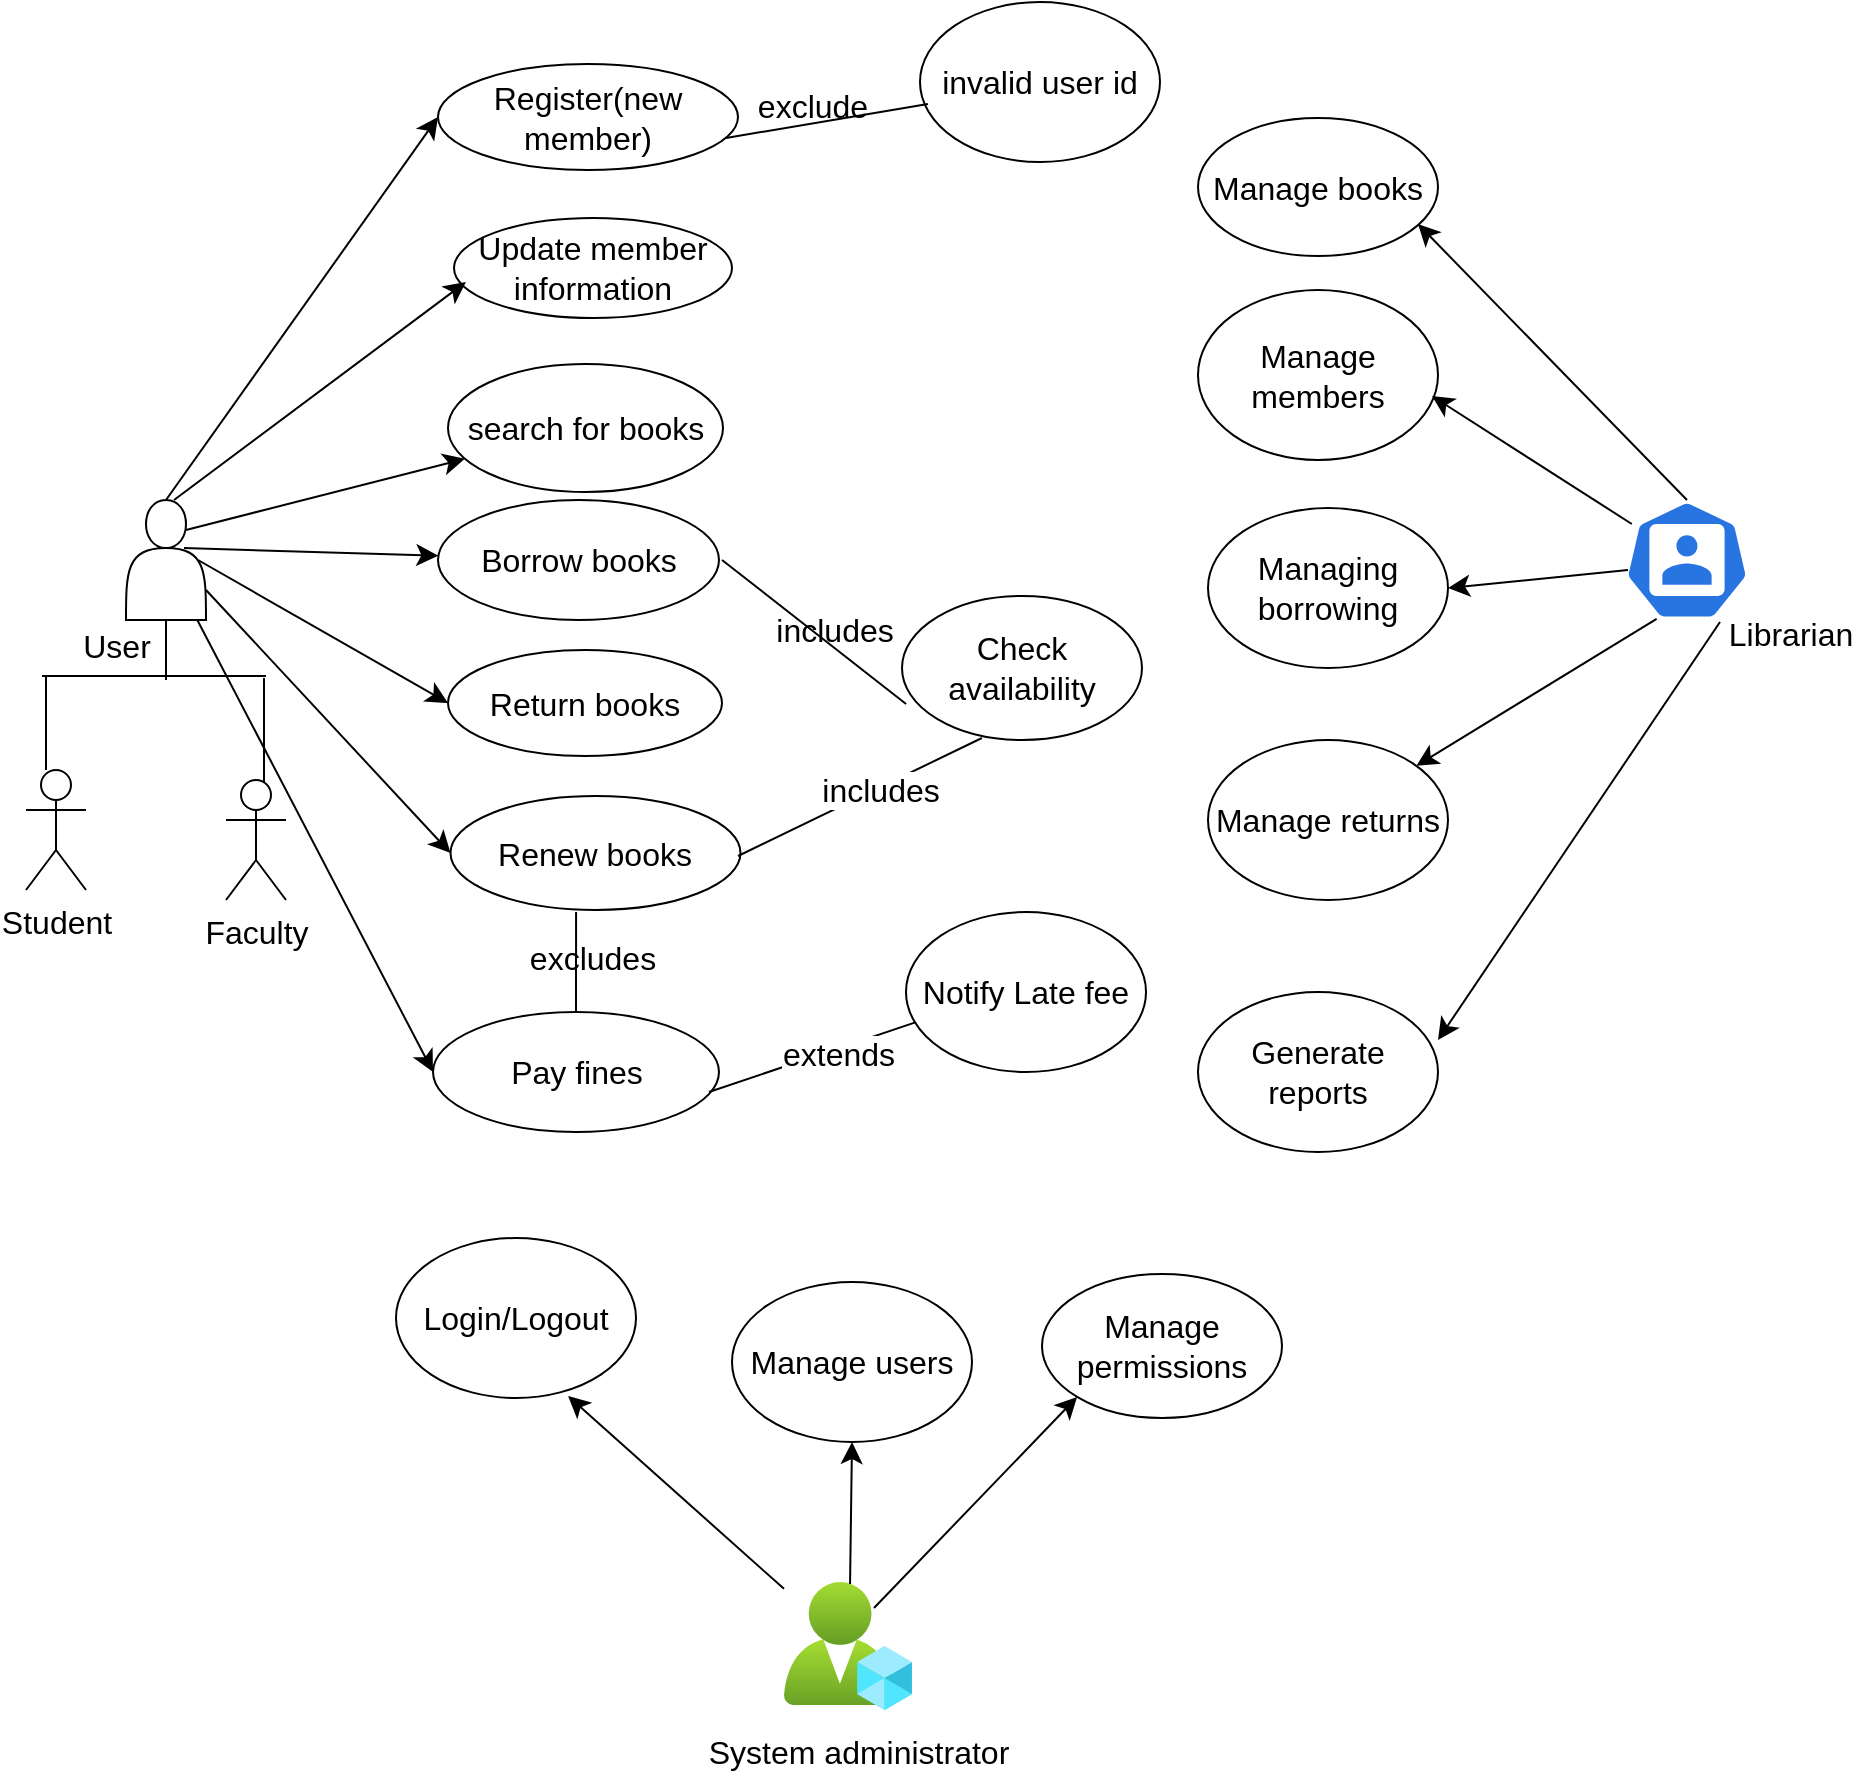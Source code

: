 <mxfile version="21.3.0" type="device">
  <diagram name="Page-1" id="qL9ipYWALyD0vf-naz3a">
    <mxGraphModel dx="2080" dy="902" grid="0" gridSize="10" guides="1" tooltips="1" connect="1" arrows="1" fold="1" page="0" pageScale="1" pageWidth="850" pageHeight="1100" math="0" shadow="0">
      <root>
        <mxCell id="0" />
        <mxCell id="1" parent="0" />
        <mxCell id="krYbnd5S0f_VIoZWMm4v-1" value="" style="shape=actor;whiteSpace=wrap;html=1;fontSize=16;" vertex="1" parent="1">
          <mxGeometry x="-776" y="38" width="40" height="60" as="geometry" />
        </mxCell>
        <mxCell id="krYbnd5S0f_VIoZWMm4v-2" value="Student" style="shape=umlActor;verticalLabelPosition=bottom;verticalAlign=top;html=1;outlineConnect=0;fontSize=16;" vertex="1" parent="1">
          <mxGeometry x="-826" y="173" width="30" height="60" as="geometry" />
        </mxCell>
        <mxCell id="krYbnd5S0f_VIoZWMm4v-3" value="Faculty" style="shape=umlActor;verticalLabelPosition=bottom;verticalAlign=top;html=1;outlineConnect=0;fontSize=16;" vertex="1" parent="1">
          <mxGeometry x="-726" y="178" width="30" height="60" as="geometry" />
        </mxCell>
        <mxCell id="krYbnd5S0f_VIoZWMm4v-6" value="Register(new member)" style="ellipse;whiteSpace=wrap;html=1;fontSize=16;" vertex="1" parent="1">
          <mxGeometry x="-620" y="-180" width="150" height="53" as="geometry" />
        </mxCell>
        <mxCell id="krYbnd5S0f_VIoZWMm4v-7" value="Update member information" style="ellipse;whiteSpace=wrap;html=1;fontSize=16;" vertex="1" parent="1">
          <mxGeometry x="-612" y="-103" width="139" height="50" as="geometry" />
        </mxCell>
        <mxCell id="krYbnd5S0f_VIoZWMm4v-8" value="Borrow books" style="ellipse;whiteSpace=wrap;html=1;fontSize=16;" vertex="1" parent="1">
          <mxGeometry x="-620" y="38" width="140.5" height="60" as="geometry" />
        </mxCell>
        <mxCell id="krYbnd5S0f_VIoZWMm4v-26" style="edgeStyle=none;curved=1;rounded=0;orthogonalLoop=1;jettySize=auto;html=1;fontSize=12;startSize=8;endSize=8;" edge="1" parent="1" source="krYbnd5S0f_VIoZWMm4v-9">
          <mxGeometry relative="1" as="geometry">
            <mxPoint x="-614" y="6" as="targetPoint" />
          </mxGeometry>
        </mxCell>
        <mxCell id="krYbnd5S0f_VIoZWMm4v-9" value="search for books" style="ellipse;whiteSpace=wrap;html=1;fontSize=16;" vertex="1" parent="1">
          <mxGeometry x="-615" y="-30" width="137.5" height="64" as="geometry" />
        </mxCell>
        <mxCell id="krYbnd5S0f_VIoZWMm4v-11" value="Return books" style="ellipse;whiteSpace=wrap;html=1;fontSize=16;" vertex="1" parent="1">
          <mxGeometry x="-615" y="113" width="137" height="53" as="geometry" />
        </mxCell>
        <mxCell id="krYbnd5S0f_VIoZWMm4v-12" value="Renew books" style="ellipse;whiteSpace=wrap;html=1;fontSize=16;" vertex="1" parent="1">
          <mxGeometry x="-613.75" y="186" width="145" height="57" as="geometry" />
        </mxCell>
        <mxCell id="krYbnd5S0f_VIoZWMm4v-13" value="Pay fines" style="ellipse;whiteSpace=wrap;html=1;fontSize=16;" vertex="1" parent="1">
          <mxGeometry x="-622.5" y="294" width="143" height="60" as="geometry" />
        </mxCell>
        <mxCell id="krYbnd5S0f_VIoZWMm4v-15" value="" style="sketch=0;html=1;dashed=0;whitespace=wrap;fillColor=#2875E2;strokeColor=#ffffff;points=[[0.005,0.63,0],[0.1,0.2,0],[0.9,0.2,0],[0.5,0,0],[0.995,0.63,0],[0.72,0.99,0],[0.5,1,0],[0.28,0.99,0]];verticalLabelPosition=bottom;align=center;verticalAlign=top;shape=mxgraph.kubernetes.icon;prIcon=user;fontSize=16;" vertex="1" parent="1">
          <mxGeometry x="-30" y="38" width="69" height="60" as="geometry" />
        </mxCell>
        <mxCell id="krYbnd5S0f_VIoZWMm4v-17" value="Manage books" style="ellipse;whiteSpace=wrap;html=1;fontSize=16;" vertex="1" parent="1">
          <mxGeometry x="-240" y="-153" width="120" height="69" as="geometry" />
        </mxCell>
        <mxCell id="krYbnd5S0f_VIoZWMm4v-18" value="Managing borrowing" style="ellipse;whiteSpace=wrap;html=1;fontSize=16;" vertex="1" parent="1">
          <mxGeometry x="-235" y="42" width="120" height="80" as="geometry" />
        </mxCell>
        <mxCell id="krYbnd5S0f_VIoZWMm4v-19" value="Manage returns" style="ellipse;whiteSpace=wrap;html=1;fontSize=16;" vertex="1" parent="1">
          <mxGeometry x="-235" y="158" width="120" height="80" as="geometry" />
        </mxCell>
        <mxCell id="krYbnd5S0f_VIoZWMm4v-20" value="Generate reports" style="ellipse;whiteSpace=wrap;html=1;fontSize=16;" vertex="1" parent="1">
          <mxGeometry x="-240" y="284" width="120" height="80" as="geometry" />
        </mxCell>
        <mxCell id="krYbnd5S0f_VIoZWMm4v-21" value="Manage members" style="ellipse;whiteSpace=wrap;html=1;fontSize=16;" vertex="1" parent="1">
          <mxGeometry x="-240" y="-67" width="120" height="85" as="geometry" />
        </mxCell>
        <mxCell id="krYbnd5S0f_VIoZWMm4v-22" value="" style="image;aspect=fixed;html=1;points=[];align=center;fontSize=12;image=img/lib/azure2/intune/Azure_AD_Roles_and_Administrators.svg;" vertex="1" parent="1">
          <mxGeometry x="-447" y="579" width="64" height="64" as="geometry" />
        </mxCell>
        <mxCell id="krYbnd5S0f_VIoZWMm4v-23" value="Login/Logout" style="ellipse;whiteSpace=wrap;html=1;fontSize=16;" vertex="1" parent="1">
          <mxGeometry x="-641" y="407" width="120" height="80" as="geometry" />
        </mxCell>
        <mxCell id="krYbnd5S0f_VIoZWMm4v-24" value="Manage users" style="ellipse;whiteSpace=wrap;html=1;fontSize=16;" vertex="1" parent="1">
          <mxGeometry x="-473" y="429" width="120" height="80" as="geometry" />
        </mxCell>
        <mxCell id="krYbnd5S0f_VIoZWMm4v-25" value="Manage permissions" style="ellipse;whiteSpace=wrap;html=1;fontSize=16;" vertex="1" parent="1">
          <mxGeometry x="-318" y="425" width="120" height="72" as="geometry" />
        </mxCell>
        <mxCell id="krYbnd5S0f_VIoZWMm4v-28" value="" style="endArrow=none;html=1;rounded=0;fontSize=12;startSize=8;endSize=8;curved=1;" edge="1" parent="1">
          <mxGeometry width="50" height="50" relative="1" as="geometry">
            <mxPoint x="-818" y="126" as="sourcePoint" />
            <mxPoint x="-706" y="126" as="targetPoint" />
          </mxGeometry>
        </mxCell>
        <mxCell id="krYbnd5S0f_VIoZWMm4v-29" value="" style="endArrow=none;html=1;rounded=0;fontSize=12;startSize=8;endSize=8;curved=1;entryX=0.5;entryY=1;entryDx=0;entryDy=0;" edge="1" parent="1" target="krYbnd5S0f_VIoZWMm4v-1">
          <mxGeometry width="50" height="50" relative="1" as="geometry">
            <mxPoint x="-756" y="128" as="sourcePoint" />
            <mxPoint x="-718" y="78" as="targetPoint" />
          </mxGeometry>
        </mxCell>
        <mxCell id="krYbnd5S0f_VIoZWMm4v-30" value="" style="endArrow=none;html=1;rounded=0;fontSize=12;startSize=8;endSize=8;curved=1;exitX=0.333;exitY=0;exitDx=0;exitDy=0;exitPerimeter=0;" edge="1" parent="1" source="krYbnd5S0f_VIoZWMm4v-2">
          <mxGeometry width="50" height="50" relative="1" as="geometry">
            <mxPoint x="-823" y="152" as="sourcePoint" />
            <mxPoint x="-816" y="126" as="targetPoint" />
          </mxGeometry>
        </mxCell>
        <mxCell id="krYbnd5S0f_VIoZWMm4v-31" value="" style="endArrow=none;html=1;rounded=0;fontSize=12;startSize=8;endSize=8;curved=1;" edge="1" parent="1">
          <mxGeometry width="50" height="50" relative="1" as="geometry">
            <mxPoint x="-707" y="179" as="sourcePoint" />
            <mxPoint x="-707" y="127" as="targetPoint" />
          </mxGeometry>
        </mxCell>
        <mxCell id="krYbnd5S0f_VIoZWMm4v-33" value="" style="endArrow=classic;html=1;rounded=0;fontSize=12;startSize=8;endSize=8;curved=1;entryX=0.043;entryY=0.64;entryDx=0;entryDy=0;entryPerimeter=0;" edge="1" parent="1" target="krYbnd5S0f_VIoZWMm4v-7">
          <mxGeometry width="50" height="50" relative="1" as="geometry">
            <mxPoint x="-752" y="38" as="sourcePoint" />
            <mxPoint x="-702" y="-8" as="targetPoint" />
          </mxGeometry>
        </mxCell>
        <mxCell id="krYbnd5S0f_VIoZWMm4v-34" value="" style="endArrow=classic;html=1;rounded=0;fontSize=12;startSize=8;endSize=8;curved=1;entryX=0;entryY=0.5;entryDx=0;entryDy=0;exitX=0.5;exitY=0;exitDx=0;exitDy=0;" edge="1" parent="1" source="krYbnd5S0f_VIoZWMm4v-1" target="krYbnd5S0f_VIoZWMm4v-6">
          <mxGeometry width="50" height="50" relative="1" as="geometry">
            <mxPoint x="-752" y="33" as="sourcePoint" />
            <mxPoint x="-596" y="-61" as="targetPoint" />
          </mxGeometry>
        </mxCell>
        <mxCell id="krYbnd5S0f_VIoZWMm4v-36" value="" style="endArrow=classic;html=1;rounded=0;fontSize=12;startSize=8;endSize=8;curved=1;exitX=0.75;exitY=0.25;exitDx=0;exitDy=0;exitPerimeter=0;" edge="1" parent="1" source="krYbnd5S0f_VIoZWMm4v-1" target="krYbnd5S0f_VIoZWMm4v-9">
          <mxGeometry width="50" height="50" relative="1" as="geometry">
            <mxPoint x="-722" y="68" as="sourcePoint" />
            <mxPoint x="-576" y="-41" as="targetPoint" />
          </mxGeometry>
        </mxCell>
        <mxCell id="krYbnd5S0f_VIoZWMm4v-37" value="" style="endArrow=classic;html=1;rounded=0;fontSize=12;startSize=8;endSize=8;curved=1;exitX=0.725;exitY=0.4;exitDx=0;exitDy=0;exitPerimeter=0;" edge="1" parent="1" source="krYbnd5S0f_VIoZWMm4v-1" target="krYbnd5S0f_VIoZWMm4v-8">
          <mxGeometry width="50" height="50" relative="1" as="geometry">
            <mxPoint x="-712" y="78" as="sourcePoint" />
            <mxPoint x="-566" y="-31" as="targetPoint" />
          </mxGeometry>
        </mxCell>
        <mxCell id="krYbnd5S0f_VIoZWMm4v-38" value="" style="endArrow=classic;html=1;rounded=0;fontSize=12;startSize=8;endSize=8;curved=1;entryX=0;entryY=0.5;entryDx=0;entryDy=0;exitX=0.9;exitY=0.5;exitDx=0;exitDy=0;exitPerimeter=0;" edge="1" parent="1" source="krYbnd5S0f_VIoZWMm4v-1" target="krYbnd5S0f_VIoZWMm4v-11">
          <mxGeometry width="50" height="50" relative="1" as="geometry">
            <mxPoint x="-702" y="88" as="sourcePoint" />
            <mxPoint x="-556" y="-21" as="targetPoint" />
          </mxGeometry>
        </mxCell>
        <mxCell id="krYbnd5S0f_VIoZWMm4v-39" value="" style="endArrow=classic;html=1;rounded=0;fontSize=12;startSize=8;endSize=8;curved=1;entryX=0;entryY=0.5;entryDx=0;entryDy=0;exitX=1;exitY=0.75;exitDx=0;exitDy=0;" edge="1" parent="1" source="krYbnd5S0f_VIoZWMm4v-1" target="krYbnd5S0f_VIoZWMm4v-12">
          <mxGeometry width="50" height="50" relative="1" as="geometry">
            <mxPoint x="-692" y="98" as="sourcePoint" />
            <mxPoint x="-546" y="-11" as="targetPoint" />
          </mxGeometry>
        </mxCell>
        <mxCell id="krYbnd5S0f_VIoZWMm4v-40" value="" style="endArrow=classic;html=1;rounded=0;fontSize=12;startSize=8;endSize=8;curved=1;entryX=0;entryY=0.5;entryDx=0;entryDy=0;" edge="1" parent="1" source="krYbnd5S0f_VIoZWMm4v-1" target="krYbnd5S0f_VIoZWMm4v-13">
          <mxGeometry width="50" height="50" relative="1" as="geometry">
            <mxPoint x="-682" y="108" as="sourcePoint" />
            <mxPoint x="-536" y="-1" as="targetPoint" />
          </mxGeometry>
        </mxCell>
        <mxCell id="krYbnd5S0f_VIoZWMm4v-42" value="" style="endArrow=classic;html=1;rounded=0;fontSize=12;startSize=8;endSize=8;curved=1;entryX=1;entryY=0.3;entryDx=0;entryDy=0;entryPerimeter=0;" edge="1" parent="1" target="krYbnd5S0f_VIoZWMm4v-20">
          <mxGeometry width="50" height="50" relative="1" as="geometry">
            <mxPoint x="21" y="99" as="sourcePoint" />
            <mxPoint x="-44" y="158" as="targetPoint" />
          </mxGeometry>
        </mxCell>
        <mxCell id="krYbnd5S0f_VIoZWMm4v-43" value="" style="endArrow=classic;html=1;rounded=0;fontSize=12;startSize=8;endSize=8;curved=1;exitX=0.28;exitY=0.99;exitDx=0;exitDy=0;exitPerimeter=0;" edge="1" parent="1" source="krYbnd5S0f_VIoZWMm4v-15" target="krYbnd5S0f_VIoZWMm4v-19">
          <mxGeometry width="50" height="50" relative="1" as="geometry">
            <mxPoint x="-18" y="199" as="sourcePoint" />
            <mxPoint x="-46" y="122" as="targetPoint" />
          </mxGeometry>
        </mxCell>
        <mxCell id="krYbnd5S0f_VIoZWMm4v-44" value="" style="endArrow=classic;html=1;rounded=0;fontSize=12;startSize=8;endSize=8;curved=1;exitX=0.072;exitY=0.583;exitDx=0;exitDy=0;exitPerimeter=0;entryX=1;entryY=0.5;entryDx=0;entryDy=0;" edge="1" parent="1" source="krYbnd5S0f_VIoZWMm4v-15" target="krYbnd5S0f_VIoZWMm4v-18">
          <mxGeometry width="50" height="50" relative="1" as="geometry">
            <mxPoint x="-68" y="164" as="sourcePoint" />
            <mxPoint x="-96" y="87" as="targetPoint" />
          </mxGeometry>
        </mxCell>
        <mxCell id="krYbnd5S0f_VIoZWMm4v-45" value="" style="endArrow=classic;html=1;rounded=0;fontSize=12;startSize=8;endSize=8;curved=1;exitX=0.1;exitY=0.2;exitDx=0;exitDy=0;exitPerimeter=0;" edge="1" parent="1" source="krYbnd5S0f_VIoZWMm4v-15">
          <mxGeometry width="50" height="50" relative="1" as="geometry">
            <mxPoint x="-95" y="63" as="sourcePoint" />
            <mxPoint x="-123" y="-14" as="targetPoint" />
          </mxGeometry>
        </mxCell>
        <mxCell id="krYbnd5S0f_VIoZWMm4v-46" value="" style="endArrow=classic;html=1;rounded=0;fontSize=12;startSize=8;endSize=8;curved=1;exitX=0.5;exitY=0;exitDx=0;exitDy=0;exitPerimeter=0;" edge="1" parent="1" source="krYbnd5S0f_VIoZWMm4v-15">
          <mxGeometry width="50" height="50" relative="1" as="geometry">
            <mxPoint x="-100" y="-23" as="sourcePoint" />
            <mxPoint x="-130" y="-100" as="targetPoint" />
          </mxGeometry>
        </mxCell>
        <mxCell id="krYbnd5S0f_VIoZWMm4v-47" value="" style="endArrow=classic;html=1;rounded=0;fontSize=12;startSize=8;endSize=8;curved=1;entryX=0;entryY=1;entryDx=0;entryDy=0;" edge="1" parent="1" target="krYbnd5S0f_VIoZWMm4v-25">
          <mxGeometry width="50" height="50" relative="1" as="geometry">
            <mxPoint x="-402" y="592" as="sourcePoint" />
            <mxPoint x="-310" y="511" as="targetPoint" />
          </mxGeometry>
        </mxCell>
        <mxCell id="krYbnd5S0f_VIoZWMm4v-48" value="" style="endArrow=classic;html=1;rounded=0;fontSize=12;startSize=8;endSize=8;curved=1;exitX=0.516;exitY=0.016;exitDx=0;exitDy=0;exitPerimeter=0;entryX=0.5;entryY=1;entryDx=0;entryDy=0;" edge="1" parent="1" source="krYbnd5S0f_VIoZWMm4v-22" target="krYbnd5S0f_VIoZWMm4v-24">
          <mxGeometry width="50" height="50" relative="1" as="geometry">
            <mxPoint x="-407" y="583" as="sourcePoint" />
            <mxPoint x="-435" y="506" as="targetPoint" />
          </mxGeometry>
        </mxCell>
        <mxCell id="krYbnd5S0f_VIoZWMm4v-49" value="" style="endArrow=classic;html=1;rounded=0;fontSize=12;startSize=8;endSize=8;curved=1;entryX=0.717;entryY=0.988;entryDx=0;entryDy=0;entryPerimeter=0;" edge="1" parent="1" source="krYbnd5S0f_VIoZWMm4v-22" target="krYbnd5S0f_VIoZWMm4v-23">
          <mxGeometry width="50" height="50" relative="1" as="geometry">
            <mxPoint x="-512" y="557" as="sourcePoint" />
            <mxPoint x="-540" y="480" as="targetPoint" />
          </mxGeometry>
        </mxCell>
        <mxCell id="krYbnd5S0f_VIoZWMm4v-50" value="invalid user id" style="ellipse;whiteSpace=wrap;html=1;fontSize=16;" vertex="1" parent="1">
          <mxGeometry x="-379" y="-211" width="120" height="80" as="geometry" />
        </mxCell>
        <mxCell id="krYbnd5S0f_VIoZWMm4v-51" value="" style="endArrow=none;html=1;rounded=0;fontSize=12;startSize=8;endSize=8;curved=1;exitX=0.96;exitY=0.698;exitDx=0;exitDy=0;exitPerimeter=0;entryX=0.033;entryY=0.638;entryDx=0;entryDy=0;entryPerimeter=0;" edge="1" parent="1" source="krYbnd5S0f_VIoZWMm4v-6" target="krYbnd5S0f_VIoZWMm4v-50">
          <mxGeometry width="50" height="50" relative="1" as="geometry">
            <mxPoint x="-375" y="66" as="sourcePoint" />
            <mxPoint x="-325" y="16" as="targetPoint" />
          </mxGeometry>
        </mxCell>
        <mxCell id="krYbnd5S0f_VIoZWMm4v-52" value="exclude" style="text;html=1;align=center;verticalAlign=middle;resizable=0;points=[];autosize=1;strokeColor=none;fillColor=none;fontSize=16;" vertex="1" parent="1">
          <mxGeometry x="-470" y="-175" width="73" height="31" as="geometry" />
        </mxCell>
        <mxCell id="krYbnd5S0f_VIoZWMm4v-53" value="Check availability" style="ellipse;whiteSpace=wrap;html=1;fontSize=16;" vertex="1" parent="1">
          <mxGeometry x="-388" y="86" width="120" height="72" as="geometry" />
        </mxCell>
        <mxCell id="krYbnd5S0f_VIoZWMm4v-54" value="" style="endArrow=none;html=1;rounded=0;fontSize=12;startSize=8;endSize=8;curved=1;entryX=0.017;entryY=0.75;entryDx=0;entryDy=0;entryPerimeter=0;" edge="1" parent="1" target="krYbnd5S0f_VIoZWMm4v-53">
          <mxGeometry width="50" height="50" relative="1" as="geometry">
            <mxPoint x="-478" y="68" as="sourcePoint" />
            <mxPoint x="-325" y="16" as="targetPoint" />
          </mxGeometry>
        </mxCell>
        <mxCell id="krYbnd5S0f_VIoZWMm4v-56" value="" style="endArrow=none;html=1;rounded=0;fontSize=12;startSize=8;endSize=8;curved=1;entryX=0.333;entryY=0.986;entryDx=0;entryDy=0;entryPerimeter=0;" edge="1" parent="1" target="krYbnd5S0f_VIoZWMm4v-53">
          <mxGeometry width="50" height="50" relative="1" as="geometry">
            <mxPoint x="-470" y="216" as="sourcePoint" />
            <mxPoint x="-420" y="166" as="targetPoint" />
          </mxGeometry>
        </mxCell>
        <mxCell id="krYbnd5S0f_VIoZWMm4v-57" value="includes" style="edgeLabel;html=1;align=center;verticalAlign=middle;resizable=0;points=[];fontSize=16;" vertex="1" connectable="0" parent="krYbnd5S0f_VIoZWMm4v-56">
          <mxGeometry x="0.156" y="-1" relative="1" as="geometry">
            <mxPoint as="offset" />
          </mxGeometry>
        </mxCell>
        <mxCell id="krYbnd5S0f_VIoZWMm4v-58" value="includes" style="text;html=1;align=center;verticalAlign=middle;resizable=0;points=[];autosize=1;strokeColor=none;fillColor=none;fontSize=16;" vertex="1" parent="1">
          <mxGeometry x="-461" y="87" width="77" height="31" as="geometry" />
        </mxCell>
        <mxCell id="krYbnd5S0f_VIoZWMm4v-59" value="Notify Late fee" style="ellipse;whiteSpace=wrap;html=1;fontSize=16;" vertex="1" parent="1">
          <mxGeometry x="-386" y="244" width="120" height="80" as="geometry" />
        </mxCell>
        <mxCell id="krYbnd5S0f_VIoZWMm4v-60" value="" style="endArrow=none;html=1;rounded=0;fontSize=12;startSize=8;endSize=8;curved=1;entryX=0.042;entryY=0.688;entryDx=0;entryDy=0;entryPerimeter=0;exitX=0.965;exitY=0.667;exitDx=0;exitDy=0;exitPerimeter=0;" edge="1" parent="1" source="krYbnd5S0f_VIoZWMm4v-13" target="krYbnd5S0f_VIoZWMm4v-59">
          <mxGeometry width="50" height="50" relative="1" as="geometry">
            <mxPoint x="-468.75" y="291" as="sourcePoint" />
            <mxPoint x="-418.75" y="241" as="targetPoint" />
          </mxGeometry>
        </mxCell>
        <mxCell id="krYbnd5S0f_VIoZWMm4v-61" value="extends" style="edgeLabel;html=1;align=center;verticalAlign=middle;resizable=0;points=[];fontSize=16;" vertex="1" connectable="0" parent="krYbnd5S0f_VIoZWMm4v-60">
          <mxGeometry x="0.228" y="-2" relative="1" as="geometry">
            <mxPoint as="offset" />
          </mxGeometry>
        </mxCell>
        <mxCell id="krYbnd5S0f_VIoZWMm4v-63" value="" style="endArrow=none;html=1;rounded=0;fontSize=12;startSize=8;endSize=8;curved=1;entryX=0.433;entryY=1.018;entryDx=0;entryDy=0;entryPerimeter=0;exitX=0.5;exitY=0;exitDx=0;exitDy=0;" edge="1" parent="1" source="krYbnd5S0f_VIoZWMm4v-13" target="krYbnd5S0f_VIoZWMm4v-12">
          <mxGeometry width="50" height="50" relative="1" as="geometry">
            <mxPoint x="-567.5" y="299" as="sourcePoint" />
            <mxPoint x="-517.5" y="249" as="targetPoint" />
            <Array as="points" />
          </mxGeometry>
        </mxCell>
        <mxCell id="krYbnd5S0f_VIoZWMm4v-64" value="excludes" style="text;html=1;align=center;verticalAlign=middle;resizable=0;points=[];autosize=1;strokeColor=none;fillColor=none;fontSize=16;" vertex="1" parent="1">
          <mxGeometry x="-584" y="251" width="81" height="31" as="geometry" />
        </mxCell>
        <mxCell id="krYbnd5S0f_VIoZWMm4v-71" value="User" style="text;html=1;align=center;verticalAlign=middle;resizable=0;points=[];autosize=1;strokeColor=none;fillColor=none;fontSize=16;" vertex="1" parent="1">
          <mxGeometry x="-807" y="95" width="52" height="31" as="geometry" />
        </mxCell>
        <mxCell id="krYbnd5S0f_VIoZWMm4v-72" value="Librarian" style="text;html=1;align=center;verticalAlign=middle;resizable=0;points=[];autosize=1;strokeColor=none;fillColor=none;fontSize=16;" vertex="1" parent="1">
          <mxGeometry x="16" y="89" width="80" height="31" as="geometry" />
        </mxCell>
        <mxCell id="krYbnd5S0f_VIoZWMm4v-73" value="System administrator" style="text;html=1;align=center;verticalAlign=middle;resizable=0;points=[];autosize=1;strokeColor=none;fillColor=none;fontSize=16;" vertex="1" parent="1">
          <mxGeometry x="-494" y="648" width="168" height="31" as="geometry" />
        </mxCell>
      </root>
    </mxGraphModel>
  </diagram>
</mxfile>
